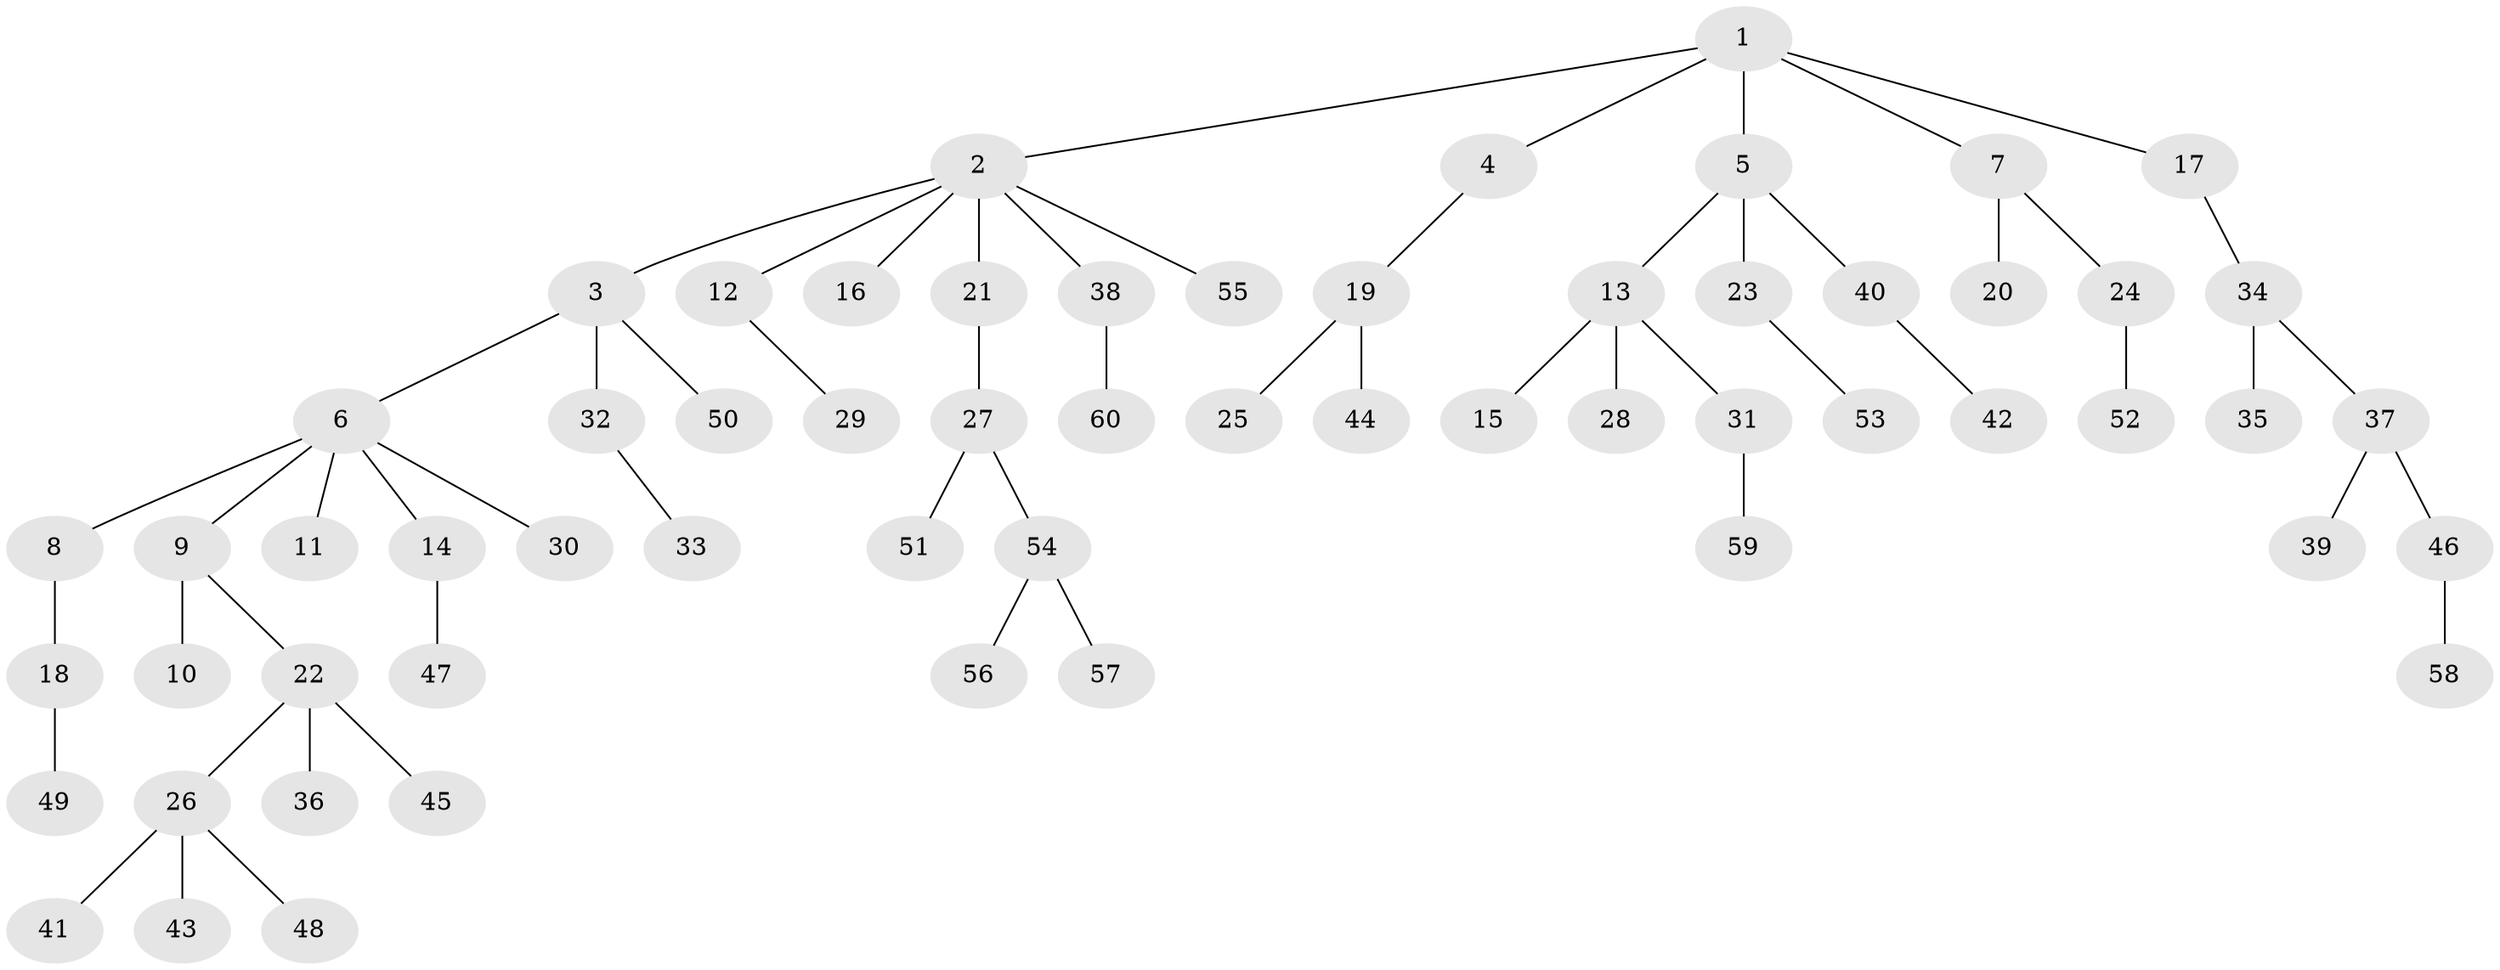 // coarse degree distribution, {2: 0.375, 5: 0.08333333333333333, 1: 0.4583333333333333, 4: 0.041666666666666664, 3: 0.041666666666666664}
// Generated by graph-tools (version 1.1) at 2025/37/03/04/25 23:37:19]
// undirected, 60 vertices, 59 edges
graph export_dot {
  node [color=gray90,style=filled];
  1;
  2;
  3;
  4;
  5;
  6;
  7;
  8;
  9;
  10;
  11;
  12;
  13;
  14;
  15;
  16;
  17;
  18;
  19;
  20;
  21;
  22;
  23;
  24;
  25;
  26;
  27;
  28;
  29;
  30;
  31;
  32;
  33;
  34;
  35;
  36;
  37;
  38;
  39;
  40;
  41;
  42;
  43;
  44;
  45;
  46;
  47;
  48;
  49;
  50;
  51;
  52;
  53;
  54;
  55;
  56;
  57;
  58;
  59;
  60;
  1 -- 2;
  1 -- 4;
  1 -- 5;
  1 -- 7;
  1 -- 17;
  2 -- 3;
  2 -- 12;
  2 -- 16;
  2 -- 21;
  2 -- 38;
  2 -- 55;
  3 -- 6;
  3 -- 32;
  3 -- 50;
  4 -- 19;
  5 -- 13;
  5 -- 23;
  5 -- 40;
  6 -- 8;
  6 -- 9;
  6 -- 11;
  6 -- 14;
  6 -- 30;
  7 -- 20;
  7 -- 24;
  8 -- 18;
  9 -- 10;
  9 -- 22;
  12 -- 29;
  13 -- 15;
  13 -- 28;
  13 -- 31;
  14 -- 47;
  17 -- 34;
  18 -- 49;
  19 -- 25;
  19 -- 44;
  21 -- 27;
  22 -- 26;
  22 -- 36;
  22 -- 45;
  23 -- 53;
  24 -- 52;
  26 -- 41;
  26 -- 43;
  26 -- 48;
  27 -- 51;
  27 -- 54;
  31 -- 59;
  32 -- 33;
  34 -- 35;
  34 -- 37;
  37 -- 39;
  37 -- 46;
  38 -- 60;
  40 -- 42;
  46 -- 58;
  54 -- 56;
  54 -- 57;
}

